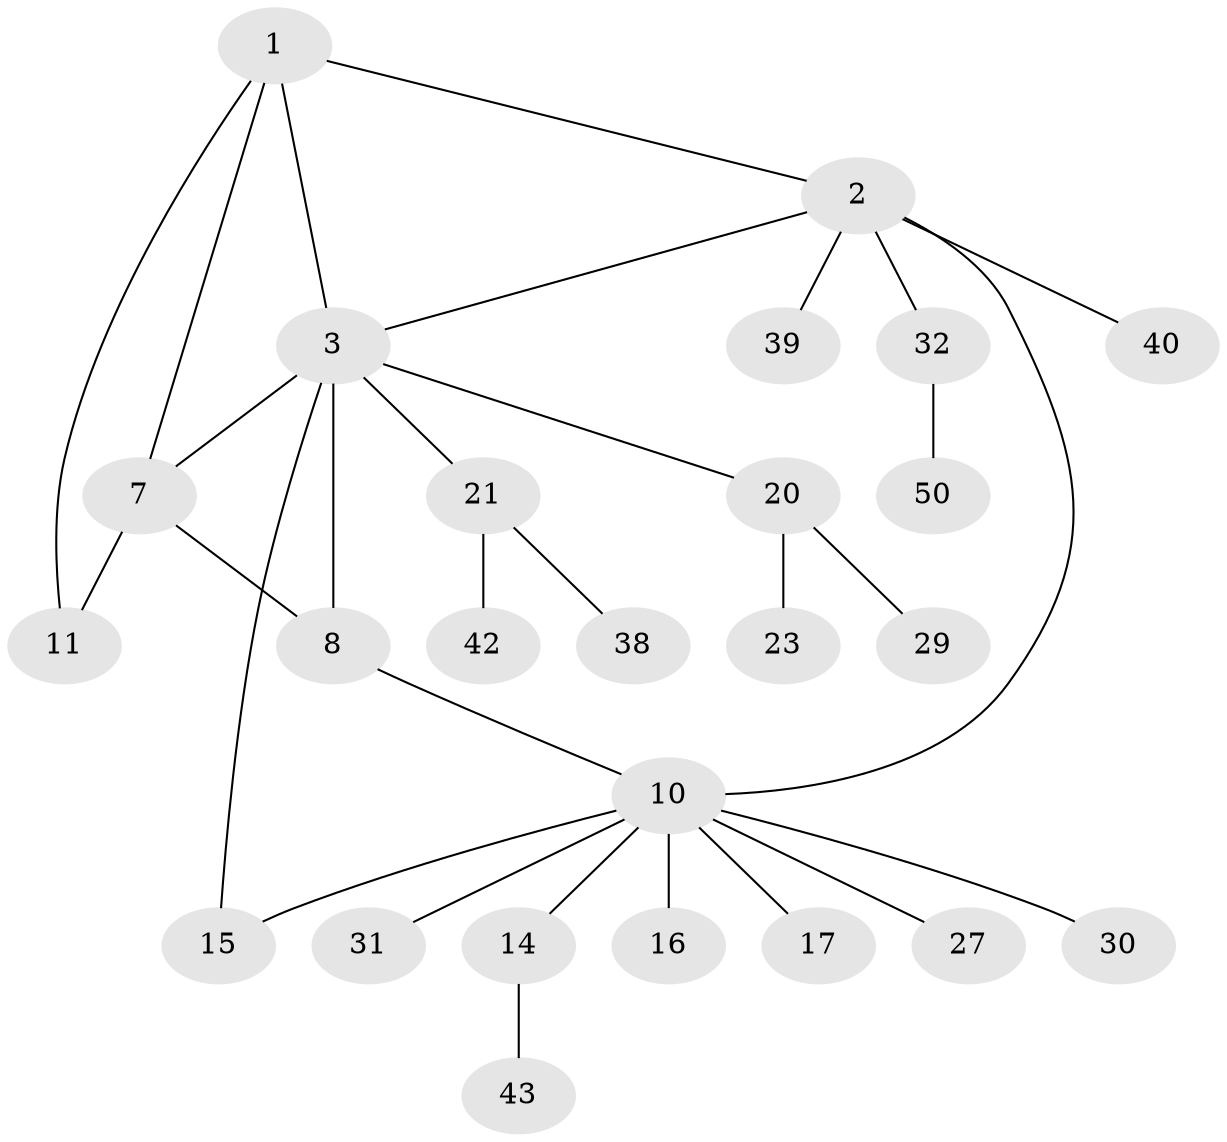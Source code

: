 // original degree distribution, {4: 0.08, 6: 0.06, 8: 0.02, 2: 0.16, 9: 0.04, 3: 0.08, 1: 0.56}
// Generated by graph-tools (version 1.1) at 2025/16/03/09/25 04:16:03]
// undirected, 25 vertices, 30 edges
graph export_dot {
graph [start="1"]
  node [color=gray90,style=filled];
  1;
  2;
  3 [super="+26+4+47+5"];
  7 [super="+13+18+41+44+33"];
  8 [super="+9"];
  10;
  11;
  14 [super="+46"];
  15;
  16;
  17;
  20 [super="+37"];
  21;
  23;
  27 [super="+49+36"];
  29;
  30;
  31;
  32;
  38;
  39;
  40;
  42;
  43 [super="+45"];
  50;
  1 -- 2;
  1 -- 7;
  1 -- 11;
  1 -- 3;
  2 -- 10;
  2 -- 32;
  2 -- 39;
  2 -- 40;
  2 -- 3;
  3 -- 8 [weight=3];
  3 -- 7;
  3 -- 20;
  3 -- 21;
  3 -- 15;
  7 -- 8;
  7 -- 11;
  8 -- 10;
  10 -- 14;
  10 -- 15;
  10 -- 16;
  10 -- 17;
  10 -- 27;
  10 -- 30;
  10 -- 31;
  14 -- 43;
  20 -- 23;
  20 -- 29;
  21 -- 38;
  21 -- 42;
  32 -- 50;
}
